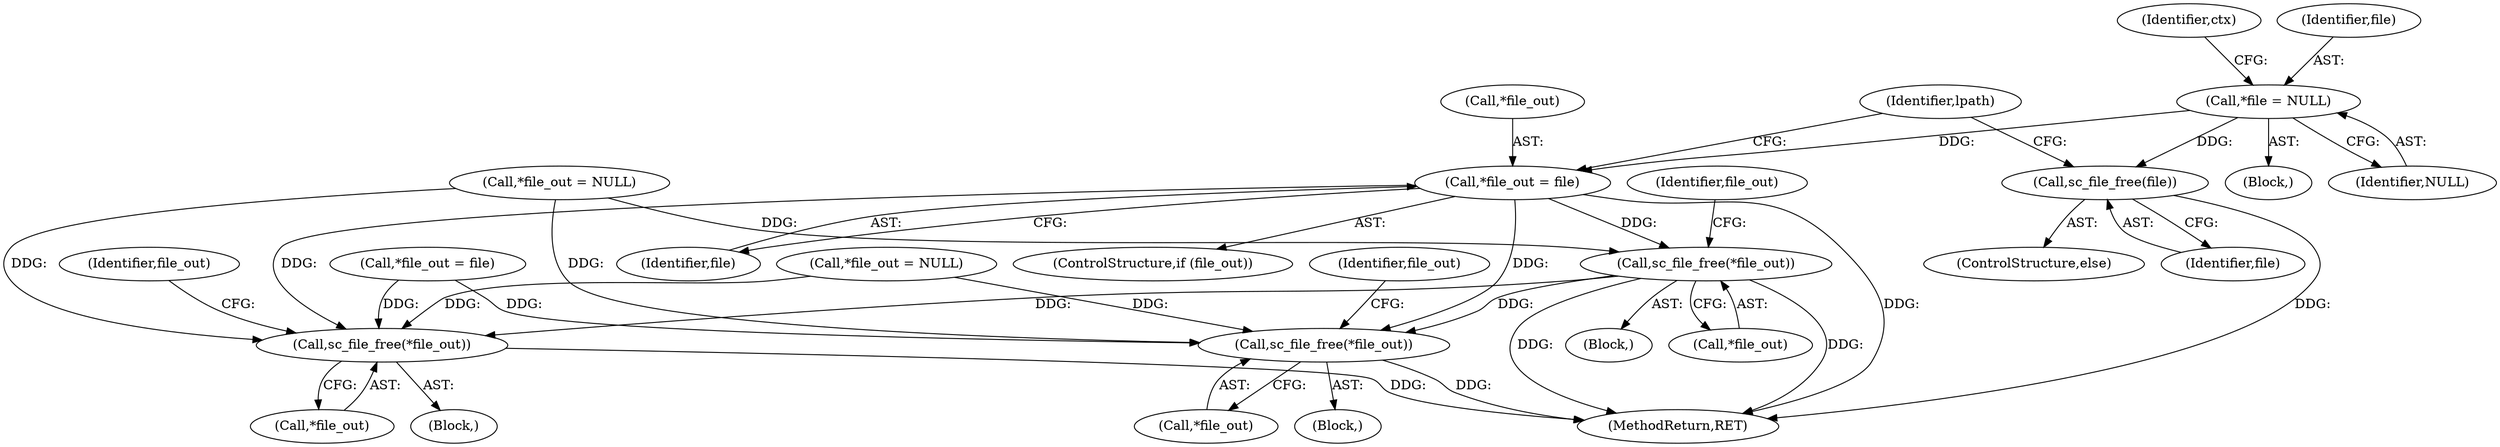 digraph "0_OpenSC_03628449b75a93787eb2359412a3980365dda49b#diff-f8c0128e14031ed9307d47f10f601b54@pointer" {
"1000273" [label="(Call,*file = NULL)"];
"1000405" [label="(Call,*file_out = file)"];
"1000510" [label="(Call,sc_file_free(*file_out))"];
"1000897" [label="(Call,sc_file_free(*file_out))"];
"1001089" [label="(Call,sc_file_free(*file_out))"];
"1000410" [label="(Call,sc_file_free(file))"];
"1001088" [label="(Block,)"];
"1001089" [label="(Call,sc_file_free(*file_out))"];
"1000514" [label="(Identifier,file_out)"];
"1000898" [label="(Call,*file_out)"];
"1000278" [label="(Identifier,ctx)"];
"1000510" [label="(Call,sc_file_free(*file_out))"];
"1000408" [label="(Identifier,file)"];
"1000271" [label="(Block,)"];
"1000273" [label="(Call,*file = NULL)"];
"1000275" [label="(Identifier,NULL)"];
"1001147" [label="(MethodReturn,RET)"];
"1001090" [label="(Call,*file_out)"];
"1000415" [label="(Identifier,lpath)"];
"1000509" [label="(Block,)"];
"1000902" [label="(Identifier,file_out)"];
"1000403" [label="(ControlStructure,if (file_out))"];
"1000410" [label="(Call,sc_file_free(file))"];
"1000900" [label="(Call,*file_out = NULL)"];
"1001092" [label="(Call,*file_out = file)"];
"1000138" [label="(Call,*file_out = NULL)"];
"1000406" [label="(Call,*file_out)"];
"1000511" [label="(Call,*file_out)"];
"1000897" [label="(Call,sc_file_free(*file_out))"];
"1000405" [label="(Call,*file_out = file)"];
"1000411" [label="(Identifier,file)"];
"1000896" [label="(Block,)"];
"1000274" [label="(Identifier,file)"];
"1001094" [label="(Identifier,file_out)"];
"1000409" [label="(ControlStructure,else)"];
"1000273" -> "1000271"  [label="AST: "];
"1000273" -> "1000275"  [label="CFG: "];
"1000274" -> "1000273"  [label="AST: "];
"1000275" -> "1000273"  [label="AST: "];
"1000278" -> "1000273"  [label="CFG: "];
"1000273" -> "1000405"  [label="DDG: "];
"1000273" -> "1000410"  [label="DDG: "];
"1000405" -> "1000403"  [label="AST: "];
"1000405" -> "1000408"  [label="CFG: "];
"1000406" -> "1000405"  [label="AST: "];
"1000408" -> "1000405"  [label="AST: "];
"1000415" -> "1000405"  [label="CFG: "];
"1000405" -> "1001147"  [label="DDG: "];
"1000405" -> "1000510"  [label="DDG: "];
"1000405" -> "1000897"  [label="DDG: "];
"1000405" -> "1001089"  [label="DDG: "];
"1000510" -> "1000509"  [label="AST: "];
"1000510" -> "1000511"  [label="CFG: "];
"1000511" -> "1000510"  [label="AST: "];
"1000514" -> "1000510"  [label="CFG: "];
"1000510" -> "1001147"  [label="DDG: "];
"1000510" -> "1001147"  [label="DDG: "];
"1000138" -> "1000510"  [label="DDG: "];
"1000510" -> "1000897"  [label="DDG: "];
"1000510" -> "1001089"  [label="DDG: "];
"1000897" -> "1000896"  [label="AST: "];
"1000897" -> "1000898"  [label="CFG: "];
"1000898" -> "1000897"  [label="AST: "];
"1000902" -> "1000897"  [label="CFG: "];
"1000897" -> "1001147"  [label="DDG: "];
"1000900" -> "1000897"  [label="DDG: "];
"1000138" -> "1000897"  [label="DDG: "];
"1001092" -> "1000897"  [label="DDG: "];
"1001089" -> "1001088"  [label="AST: "];
"1001089" -> "1001090"  [label="CFG: "];
"1001090" -> "1001089"  [label="AST: "];
"1001094" -> "1001089"  [label="CFG: "];
"1001089" -> "1001147"  [label="DDG: "];
"1000900" -> "1001089"  [label="DDG: "];
"1000138" -> "1001089"  [label="DDG: "];
"1001092" -> "1001089"  [label="DDG: "];
"1000410" -> "1000409"  [label="AST: "];
"1000410" -> "1000411"  [label="CFG: "];
"1000411" -> "1000410"  [label="AST: "];
"1000415" -> "1000410"  [label="CFG: "];
"1000410" -> "1001147"  [label="DDG: "];
}
